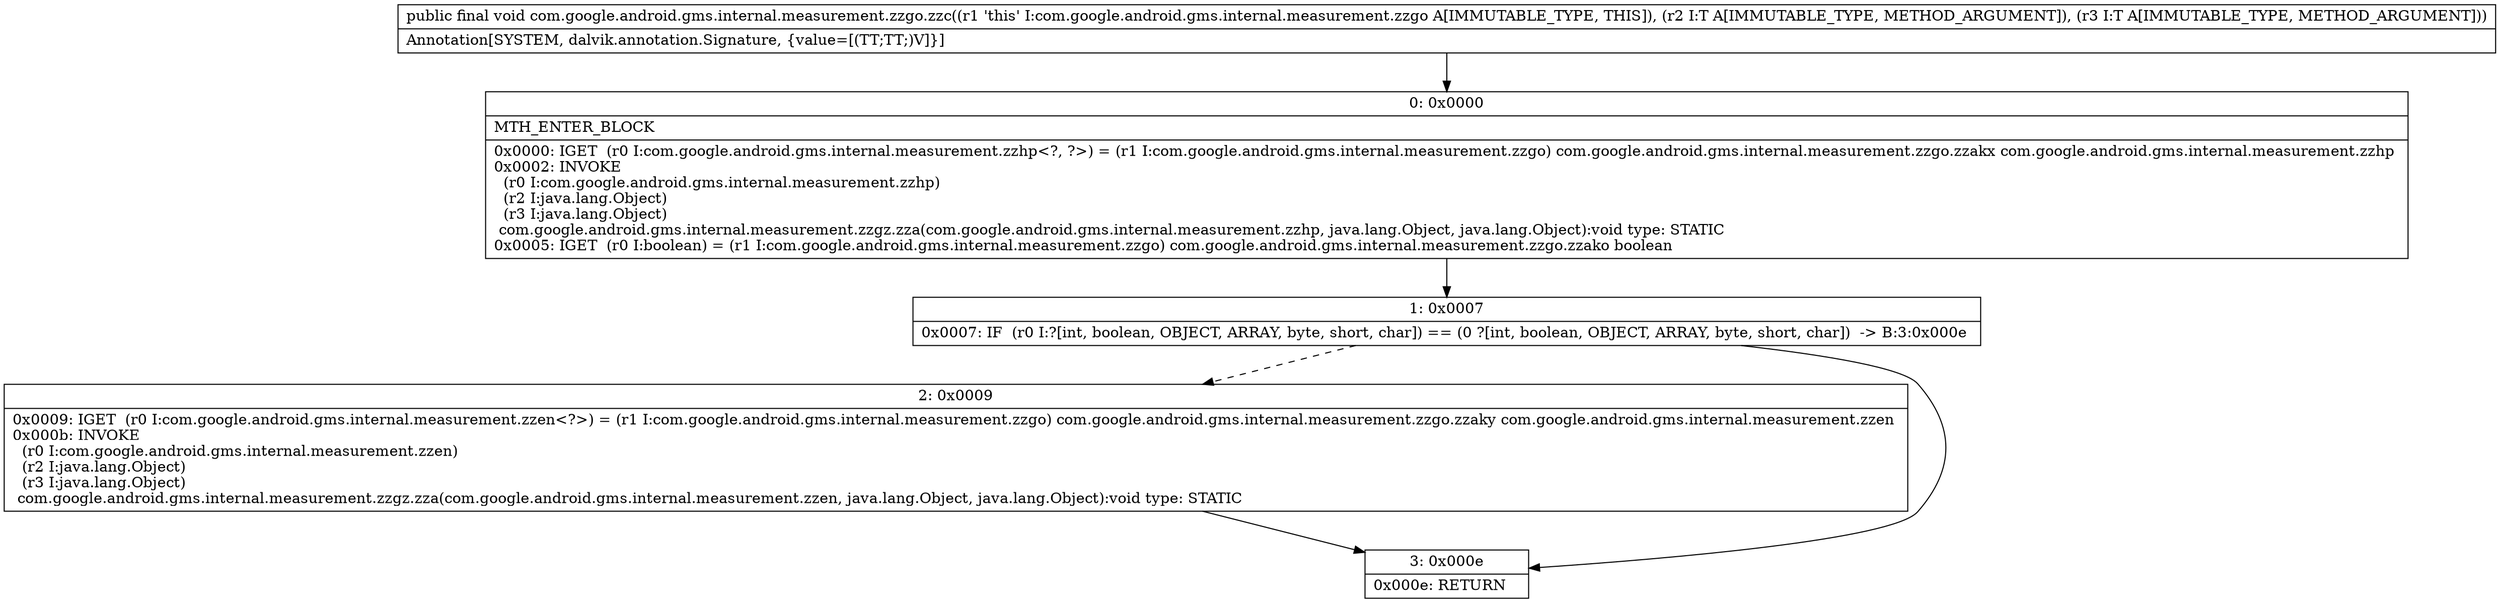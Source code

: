 digraph "CFG forcom.google.android.gms.internal.measurement.zzgo.zzc(Ljava\/lang\/Object;Ljava\/lang\/Object;)V" {
Node_0 [shape=record,label="{0\:\ 0x0000|MTH_ENTER_BLOCK\l|0x0000: IGET  (r0 I:com.google.android.gms.internal.measurement.zzhp\<?, ?\>) = (r1 I:com.google.android.gms.internal.measurement.zzgo) com.google.android.gms.internal.measurement.zzgo.zzakx com.google.android.gms.internal.measurement.zzhp \l0x0002: INVOKE  \l  (r0 I:com.google.android.gms.internal.measurement.zzhp)\l  (r2 I:java.lang.Object)\l  (r3 I:java.lang.Object)\l com.google.android.gms.internal.measurement.zzgz.zza(com.google.android.gms.internal.measurement.zzhp, java.lang.Object, java.lang.Object):void type: STATIC \l0x0005: IGET  (r0 I:boolean) = (r1 I:com.google.android.gms.internal.measurement.zzgo) com.google.android.gms.internal.measurement.zzgo.zzako boolean \l}"];
Node_1 [shape=record,label="{1\:\ 0x0007|0x0007: IF  (r0 I:?[int, boolean, OBJECT, ARRAY, byte, short, char]) == (0 ?[int, boolean, OBJECT, ARRAY, byte, short, char])  \-\> B:3:0x000e \l}"];
Node_2 [shape=record,label="{2\:\ 0x0009|0x0009: IGET  (r0 I:com.google.android.gms.internal.measurement.zzen\<?\>) = (r1 I:com.google.android.gms.internal.measurement.zzgo) com.google.android.gms.internal.measurement.zzgo.zzaky com.google.android.gms.internal.measurement.zzen \l0x000b: INVOKE  \l  (r0 I:com.google.android.gms.internal.measurement.zzen)\l  (r2 I:java.lang.Object)\l  (r3 I:java.lang.Object)\l com.google.android.gms.internal.measurement.zzgz.zza(com.google.android.gms.internal.measurement.zzen, java.lang.Object, java.lang.Object):void type: STATIC \l}"];
Node_3 [shape=record,label="{3\:\ 0x000e|0x000e: RETURN   \l}"];
MethodNode[shape=record,label="{public final void com.google.android.gms.internal.measurement.zzgo.zzc((r1 'this' I:com.google.android.gms.internal.measurement.zzgo A[IMMUTABLE_TYPE, THIS]), (r2 I:T A[IMMUTABLE_TYPE, METHOD_ARGUMENT]), (r3 I:T A[IMMUTABLE_TYPE, METHOD_ARGUMENT]))  | Annotation[SYSTEM, dalvik.annotation.Signature, \{value=[(TT;TT;)V]\}]\l}"];
MethodNode -> Node_0;
Node_0 -> Node_1;
Node_1 -> Node_2[style=dashed];
Node_1 -> Node_3;
Node_2 -> Node_3;
}

